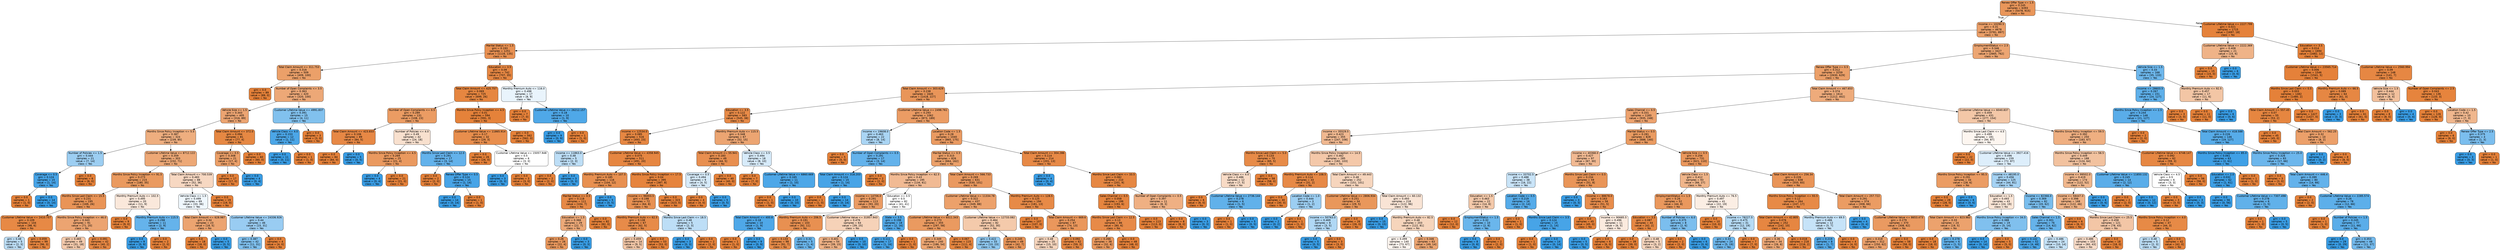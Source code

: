 digraph Tree {
node [shape=box, style="filled, rounded", color="black", fontname=helvetica] ;
edge [fontname=helvetica] ;
0 [label="Renew Offer Type <= 1.5\ngini = 0.245\nsamples = 6393\nvalue = [5478, 915]\nclass = No", fillcolor="#e9965a"] ;
1 [label="Income <= 10290.5\ngini = 0.31\nsamples = 4678\nvalue = [3781, 897]\nclass = No", fillcolor="#eb9f68"] ;
0 -> 1 [labeldistance=2.5, labelangle=45, headlabel="True"] ;
2 [label="Marital Status <= 1.5\ngini = 0.193\nsamples = 1251\nvalue = [1116, 135]\nclass = No", fillcolor="#e89051"] ;
1 -> 2 ;
3 [label="Total Claim Amount <= 311.753\ngini = 0.316\nsamples = 509\nvalue = [409, 100]\nclass = No", fillcolor="#eba069"] ;
2 -> 3 ;
4 [label="gini = 0.0\nsamples = 89\nvalue = [89, 0]\nclass = No", fillcolor="#e58139"] ;
3 -> 4 ;
5 [label="Number of Open Complaints <= 3.5\ngini = 0.363\nsamples = 420\nvalue = [320, 100]\nclass = No", fillcolor="#eda877"] ;
3 -> 5 ;
6 [label="Vehicle Size <= 1.5\ngini = 0.343\nsamples = 405\nvalue = [316, 89]\nclass = No", fillcolor="#eca471"] ;
5 -> 6 ;
7 [label="Months Since Policy Inception <= 5.5\ngini = 0.387\nsamples = 324\nvalue = [239, 85]\nclass = No", fillcolor="#eeae7f"] ;
6 -> 7 ;
8 [label="Number of Policies <= 1.5\ngini = 0.444\nsamples = 21\nvalue = [7, 14]\nclass = Yes", fillcolor="#9ccef2"] ;
7 -> 8 ;
9 [label="Coverage <= 0.5\ngini = 0.124\nsamples = 15\nvalue = [1, 14]\nclass = Yes", fillcolor="#47a4e7"] ;
8 -> 9 ;
10 [label="gini = 0.0\nsamples = 1\nvalue = [1, 0]\nclass = No", fillcolor="#e58139"] ;
9 -> 10 ;
11 [label="gini = 0.0\nsamples = 14\nvalue = [0, 14]\nclass = Yes", fillcolor="#399de5"] ;
9 -> 11 ;
12 [label="gini = 0.0\nsamples = 6\nvalue = [6, 0]\nclass = No", fillcolor="#e58139"] ;
8 -> 12 ;
13 [label="Customer Lifetime Value <= 8712.122\ngini = 0.359\nsamples = 303\nvalue = [232, 71]\nclass = No", fillcolor="#eda876"] ;
7 -> 13 ;
14 [label="Months Since Policy Inception <= 91.5\ngini = 0.273\nsamples = 215\nvalue = [180, 35]\nclass = No", fillcolor="#ea9a5f"] ;
13 -> 14 ;
15 [label="Months Since Last Claim <= 15.5\ngini = 0.231\nsamples = 195\nvalue = [169, 26]\nclass = No", fillcolor="#e99457"] ;
14 -> 15 ;
16 [label="Customer Lifetime Value <= 2410.757\ngini = 0.109\nsamples = 104\nvalue = [98, 6]\nclass = No", fillcolor="#e78945"] ;
15 -> 16 ;
17 [label="gini = 0.48\nsamples = 5\nvalue = [2, 3]\nclass = Yes", fillcolor="#bddef6"] ;
16 -> 17 ;
18 [label="gini = 0.059\nsamples = 99\nvalue = [96, 3]\nclass = No", fillcolor="#e6853f"] ;
16 -> 18 ;
19 [label="Months Since Policy Inception <= 46.0\ngini = 0.343\nsamples = 91\nvalue = [71, 20]\nclass = No", fillcolor="#eca471"] ;
15 -> 19 ;
20 [label="gini = 0.465\nsamples = 49\nvalue = [31, 18]\nclass = No", fillcolor="#f4caac"] ;
19 -> 20 ;
21 [label="gini = 0.091\nsamples = 42\nvalue = [40, 2]\nclass = No", fillcolor="#e68743"] ;
19 -> 21 ;
22 [label="Monthly Premium Auto <= 102.5\ngini = 0.495\nsamples = 20\nvalue = [11, 9]\nclass = No", fillcolor="#fae8db"] ;
14 -> 22 ;
23 [label="gini = 0.0\nsamples = 9\nvalue = [9, 0]\nclass = No", fillcolor="#e58139"] ;
22 -> 23 ;
24 [label="Monthly Premium Auto <= 115.5\ngini = 0.298\nsamples = 11\nvalue = [2, 9]\nclass = Yes", fillcolor="#65b3eb"] ;
22 -> 24 ;
25 [label="gini = 0.0\nsamples = 9\nvalue = [0, 9]\nclass = Yes", fillcolor="#399de5"] ;
24 -> 25 ;
26 [label="gini = 0.0\nsamples = 2\nvalue = [2, 0]\nclass = No", fillcolor="#e58139"] ;
24 -> 26 ;
27 [label="Total Claim Amount <= 700.539\ngini = 0.483\nsamples = 88\nvalue = [52, 36]\nclass = No", fillcolor="#f7d8c2"] ;
13 -> 27 ;
28 [label="Vehicle Class <= 1.5\ngini = 0.499\nsamples = 69\nvalue = [33, 36]\nclass = Yes", fillcolor="#eff7fd"] ;
27 -> 28 ;
29 [label="Total Claim Amount <= 628.987\ngini = 0.34\nsamples = 23\nvalue = [18, 5]\nclass = No", fillcolor="#eca470"] ;
28 -> 29 ;
30 [label="gini = 0.0\nsamples = 18\nvalue = [18, 0]\nclass = No", fillcolor="#e58139"] ;
29 -> 30 ;
31 [label="gini = 0.0\nsamples = 5\nvalue = [0, 5]\nclass = Yes", fillcolor="#399de5"] ;
29 -> 31 ;
32 [label="Customer Lifetime Value <= 24336.926\ngini = 0.44\nsamples = 46\nvalue = [15, 31]\nclass = Yes", fillcolor="#99ccf2"] ;
28 -> 32 ;
33 [label="gini = 0.387\nsamples = 42\nvalue = [11, 31]\nclass = Yes", fillcolor="#7fc0ee"] ;
32 -> 33 ;
34 [label="gini = 0.0\nsamples = 4\nvalue = [4, 0]\nclass = No", fillcolor="#e58139"] ;
32 -> 34 ;
35 [label="gini = 0.0\nsamples = 19\nvalue = [19, 0]\nclass = No", fillcolor="#e58139"] ;
27 -> 35 ;
36 [label="Total Claim Amount <= 372.0\ngini = 0.094\nsamples = 81\nvalue = [77, 4]\nclass = No", fillcolor="#e68843"] ;
6 -> 36 ;
37 [label="Coverage <= 0.5\ngini = 0.308\nsamples = 21\nvalue = [17, 4]\nclass = No", fillcolor="#eb9f68"] ;
36 -> 37 ;
38 [label="gini = 0.0\nsamples = 17\nvalue = [17, 0]\nclass = No", fillcolor="#e58139"] ;
37 -> 38 ;
39 [label="gini = 0.0\nsamples = 4\nvalue = [0, 4]\nclass = Yes", fillcolor="#399de5"] ;
37 -> 39 ;
40 [label="gini = 0.0\nsamples = 60\nvalue = [60, 0]\nclass = No", fillcolor="#e58139"] ;
36 -> 40 ;
41 [label="Customer Lifetime Value <= 4991.837\ngini = 0.391\nsamples = 15\nvalue = [4, 11]\nclass = Yes", fillcolor="#81c1ee"] ;
5 -> 41 ;
42 [label="Vehicle Class <= 4.0\ngini = 0.153\nsamples = 12\nvalue = [1, 11]\nclass = Yes", fillcolor="#4ba6e7"] ;
41 -> 42 ;
43 [label="gini = 0.0\nsamples = 11\nvalue = [0, 11]\nclass = Yes", fillcolor="#399de5"] ;
42 -> 43 ;
44 [label="gini = 0.0\nsamples = 1\nvalue = [1, 0]\nclass = No", fillcolor="#e58139"] ;
42 -> 44 ;
45 [label="gini = 0.0\nsamples = 3\nvalue = [3, 0]\nclass = No", fillcolor="#e58139"] ;
41 -> 45 ;
46 [label="Education <= 3.5\ngini = 0.09\nsamples = 742\nvalue = [707, 35]\nclass = No", fillcolor="#e68743"] ;
2 -> 46 ;
47 [label="Total Claim Amount <= 425.757\ngini = 0.069\nsamples = 725\nvalue = [699, 26]\nclass = No", fillcolor="#e68640"] ;
46 -> 47 ;
48 [label="Number of Open Complaints <= 0.5\ngini = 0.289\nsamples = 131\nvalue = [108, 23]\nclass = No", fillcolor="#eb9c63"] ;
47 -> 48 ;
49 [label="Total Claim Amount <= 423.833\ngini = 0.106\nsamples = 89\nvalue = [84, 5]\nclass = No", fillcolor="#e78845"] ;
48 -> 49 ;
50 [label="gini = 0.0\nsamples = 84\nvalue = [84, 0]\nclass = No", fillcolor="#e58139"] ;
49 -> 50 ;
51 [label="gini = 0.0\nsamples = 5\nvalue = [0, 5]\nclass = Yes", fillcolor="#399de5"] ;
49 -> 51 ;
52 [label="Number of Policies <= 4.0\ngini = 0.49\nsamples = 42\nvalue = [24, 18]\nclass = No", fillcolor="#f8e0ce"] ;
48 -> 52 ;
53 [label="Months Since Policy Inception <= 4.5\ngini = 0.269\nsamples = 25\nvalue = [21, 4]\nclass = No", fillcolor="#ea995f"] ;
52 -> 53 ;
54 [label="gini = 0.0\nsamples = 4\nvalue = [0, 4]\nclass = Yes", fillcolor="#399de5"] ;
53 -> 54 ;
55 [label="gini = 0.0\nsamples = 21\nvalue = [21, 0]\nclass = No", fillcolor="#e58139"] ;
53 -> 55 ;
56 [label="Months Since Last Claim <= 12.0\ngini = 0.291\nsamples = 17\nvalue = [3, 14]\nclass = Yes", fillcolor="#63b2eb"] ;
52 -> 56 ;
57 [label="gini = 0.0\nsamples = 2\nvalue = [2, 0]\nclass = No", fillcolor="#e58139"] ;
56 -> 57 ;
58 [label="Renew Offer Type <= 0.5\ngini = 0.124\nsamples = 15\nvalue = [1, 14]\nclass = Yes", fillcolor="#47a4e7"] ;
56 -> 58 ;
59 [label="gini = 0.0\nsamples = 14\nvalue = [0, 14]\nclass = Yes", fillcolor="#399de5"] ;
58 -> 59 ;
60 [label="gini = 0.0\nsamples = 1\nvalue = [1, 0]\nclass = No", fillcolor="#e58139"] ;
58 -> 60 ;
61 [label="Months Since Policy Inception <= 4.5\ngini = 0.01\nsamples = 594\nvalue = [591, 3]\nclass = No", fillcolor="#e5823a"] ;
47 -> 61 ;
62 [label="Customer Lifetime Value <= 11865.914\ngini = 0.17\nsamples = 32\nvalue = [29, 3]\nclass = No", fillcolor="#e88e4d"] ;
61 -> 62 ;
63 [label="gini = 0.0\nsamples = 26\nvalue = [26, 0]\nclass = No", fillcolor="#e58139"] ;
62 -> 63 ;
64 [label="Customer Lifetime Value <= 15057.948\ngini = 0.5\nsamples = 6\nvalue = [3, 3]\nclass = No", fillcolor="#ffffff"] ;
62 -> 64 ;
65 [label="gini = 0.0\nsamples = 3\nvalue = [0, 3]\nclass = Yes", fillcolor="#399de5"] ;
64 -> 65 ;
66 [label="gini = 0.0\nsamples = 3\nvalue = [3, 0]\nclass = No", fillcolor="#e58139"] ;
64 -> 66 ;
67 [label="gini = 0.0\nsamples = 562\nvalue = [562, 0]\nclass = No", fillcolor="#e58139"] ;
61 -> 67 ;
68 [label="Monthly Premium Auto <= 116.0\ngini = 0.498\nsamples = 17\nvalue = [8, 9]\nclass = Yes", fillcolor="#e9f4fc"] ;
46 -> 68 ;
69 [label="gini = 0.0\nsamples = 7\nvalue = [7, 0]\nclass = No", fillcolor="#e58139"] ;
68 -> 69 ;
70 [label="Customer Lifetime Value <= 26212.157\ngini = 0.18\nsamples = 10\nvalue = [1, 9]\nclass = Yes", fillcolor="#4fa8e8"] ;
68 -> 70 ;
71 [label="gini = 0.0\nsamples = 9\nvalue = [0, 9]\nclass = Yes", fillcolor="#399de5"] ;
70 -> 71 ;
72 [label="gini = 0.0\nsamples = 1\nvalue = [1, 0]\nclass = No", fillcolor="#e58139"] ;
70 -> 72 ;
73 [label="EmploymentStatus <= 2.5\ngini = 0.346\nsamples = 3427\nvalue = [2665, 762]\nclass = No", fillcolor="#eca572"] ;
1 -> 73 ;
74 [label="Renew Offer Type <= 0.5\ngini = 0.312\nsamples = 3259\nvalue = [2630, 629]\nclass = No", fillcolor="#eb9f68"] ;
73 -> 74 ;
75 [label="Total Claim Amount <= 303.629\ngini = 0.238\nsamples = 1645\nvalue = [1418, 227]\nclass = No", fillcolor="#e99559"] ;
74 -> 75 ;
76 [label="Education <= 3.5\ngini = 0.122\nsamples = 583\nvalue = [545, 38]\nclass = No", fillcolor="#e78a47"] ;
75 -> 76 ;
77 [label="Income <= 12534.0\ngini = 0.085\nsamples = 516\nvalue = [493, 23]\nclass = No", fillcolor="#e68742"] ;
76 -> 77 ;
78 [label="Income <= 11863.0\ngini = 0.48\nsamples = 5\nvalue = [2, 3]\nclass = Yes", fillcolor="#bddef6"] ;
77 -> 78 ;
79 [label="gini = 0.0\nsamples = 2\nvalue = [2, 0]\nclass = No", fillcolor="#e58139"] ;
78 -> 79 ;
80 [label="gini = 0.0\nsamples = 3\nvalue = [0, 3]\nclass = Yes", fillcolor="#399de5"] ;
78 -> 80 ;
81 [label="Customer Lifetime Value <= 4358.945\ngini = 0.075\nsamples = 511\nvalue = [491, 20]\nclass = No", fillcolor="#e68641"] ;
77 -> 81 ;
82 [label="Monthly Premium Auto <= 107.5\ngini = 0.185\nsamples = 116\nvalue = [104, 12]\nclass = No", fillcolor="#e89050"] ;
81 -> 82 ;
83 [label="Marital Status <= 0.5\ngini = 0.118\nsamples = 111\nvalue = [104, 7]\nclass = No", fillcolor="#e78946"] ;
82 -> 83 ;
84 [label="Education <= 1.5\ngini = 0.366\nsamples = 29\nvalue = [22, 7]\nclass = No", fillcolor="#eda978"] ;
83 -> 84 ;
85 [label="gini = 0.26\nsamples = 26\nvalue = [22, 4]\nclass = No", fillcolor="#ea985d"] ;
84 -> 85 ;
86 [label="gini = 0.0\nsamples = 3\nvalue = [0, 3]\nclass = Yes", fillcolor="#399de5"] ;
84 -> 86 ;
87 [label="gini = 0.0\nsamples = 82\nvalue = [82, 0]\nclass = No", fillcolor="#e58139"] ;
83 -> 87 ;
88 [label="gini = 0.0\nsamples = 5\nvalue = [0, 5]\nclass = Yes", fillcolor="#399de5"] ;
82 -> 88 ;
89 [label="Months Since Policy Inception <= 17.5\ngini = 0.04\nsamples = 395\nvalue = [387, 8]\nclass = No", fillcolor="#e6843d"] ;
81 -> 89 ;
90 [label="Income <= 96003.5\ngini = 0.198\nsamples = 72\nvalue = [64, 8]\nclass = No", fillcolor="#e89152"] ;
89 -> 90 ;
91 [label="Monthly Premium Auto <= 62.5\ngini = 0.138\nsamples = 67\nvalue = [62, 5]\nclass = No", fillcolor="#e78b49"] ;
90 -> 91 ;
92 [label="gini = 0.459\nsamples = 14\nvalue = [9, 5]\nclass = No", fillcolor="#f3c7a7"] ;
91 -> 92 ;
93 [label="gini = 0.0\nsamples = 53\nvalue = [53, 0]\nclass = No", fillcolor="#e58139"] ;
91 -> 93 ;
94 [label="Months Since Last Claim <= 18.5\ngini = 0.48\nsamples = 5\nvalue = [2, 3]\nclass = Yes", fillcolor="#bddef6"] ;
90 -> 94 ;
95 [label="gini = 0.0\nsamples = 3\nvalue = [0, 3]\nclass = Yes", fillcolor="#399de5"] ;
94 -> 95 ;
96 [label="gini = 0.0\nsamples = 2\nvalue = [2, 0]\nclass = No", fillcolor="#e58139"] ;
94 -> 96 ;
97 [label="gini = 0.0\nsamples = 323\nvalue = [323, 0]\nclass = No", fillcolor="#e58139"] ;
89 -> 97 ;
98 [label="Monthly Premium Auto <= 115.5\ngini = 0.348\nsamples = 67\nvalue = [52, 15]\nclass = No", fillcolor="#eca572"] ;
76 -> 98 ;
99 [label="Total Claim Amount <= 55.941\ngini = 0.183\nsamples = 49\nvalue = [44, 5]\nclass = No", fillcolor="#e88f50"] ;
98 -> 99 ;
100 [label="Coverage <= 0.5\ngini = 0.494\nsamples = 9\nvalue = [4, 5]\nclass = Yes", fillcolor="#d7ebfa"] ;
99 -> 100 ;
101 [label="gini = 0.0\nsamples = 4\nvalue = [4, 0]\nclass = No", fillcolor="#e58139"] ;
100 -> 101 ;
102 [label="gini = 0.0\nsamples = 5\nvalue = [0, 5]\nclass = Yes", fillcolor="#399de5"] ;
100 -> 102 ;
103 [label="gini = 0.0\nsamples = 40\nvalue = [40, 0]\nclass = No", fillcolor="#e58139"] ;
99 -> 103 ;
104 [label="Vehicle Class <= 3.5\ngini = 0.494\nsamples = 18\nvalue = [8, 10]\nclass = Yes", fillcolor="#d7ebfa"] ;
98 -> 104 ;
105 [label="gini = 0.0\nsamples = 7\nvalue = [7, 0]\nclass = No", fillcolor="#e58139"] ;
104 -> 105 ;
106 [label="Customer Lifetime Value <= 6860.669\ngini = 0.165\nsamples = 11\nvalue = [1, 10]\nclass = Yes", fillcolor="#4da7e8"] ;
104 -> 106 ;
107 [label="gini = 0.0\nsamples = 1\nvalue = [1, 0]\nclass = No", fillcolor="#e58139"] ;
106 -> 107 ;
108 [label="gini = 0.0\nsamples = 10\nvalue = [0, 10]\nclass = Yes", fillcolor="#399de5"] ;
106 -> 108 ;
109 [label="Customer Lifetime Value <= 2498.761\ngini = 0.293\nsamples = 1062\nvalue = [873, 189]\nclass = No", fillcolor="#eb9c64"] ;
75 -> 109 ;
110 [label="Income <= 19608.0\ngini = 0.463\nsamples = 22\nvalue = [8, 14]\nclass = Yes", fillcolor="#aad5f4"] ;
109 -> 110 ;
111 [label="gini = 0.0\nsamples = 5\nvalue = [5, 0]\nclass = No", fillcolor="#e58139"] ;
110 -> 111 ;
112 [label="Number of Open Complaints <= 0.5\ngini = 0.291\nsamples = 17\nvalue = [3, 14]\nclass = Yes", fillcolor="#63b2eb"] ;
110 -> 112 ;
113 [label="Total Claim Amount <= 318.203\ngini = 0.124\nsamples = 15\nvalue = [1, 14]\nclass = Yes", fillcolor="#47a4e7"] ;
112 -> 113 ;
114 [label="gini = 0.0\nsamples = 1\nvalue = [1, 0]\nclass = No", fillcolor="#e58139"] ;
113 -> 114 ;
115 [label="gini = 0.0\nsamples = 14\nvalue = [0, 14]\nclass = Yes", fillcolor="#399de5"] ;
113 -> 115 ;
116 [label="gini = 0.0\nsamples = 2\nvalue = [2, 0]\nclass = No", fillcolor="#e58139"] ;
112 -> 116 ;
117 [label="Location Code <= 1.5\ngini = 0.28\nsamples = 1040\nvalue = [865, 175]\nclass = No", fillcolor="#ea9a61"] ;
109 -> 117 ;
118 [label="Marital Status <= 0.5\ngini = 0.315\nsamples = 826\nvalue = [664, 162]\nclass = No", fillcolor="#eba069"] ;
117 -> 118 ;
119 [label="Months Since Policy Inception <= 62.5\ngini = 0.43\nsamples = 195\nvalue = [134, 61]\nclass = No", fillcolor="#f1ba93"] ;
118 -> 119 ;
120 [label="Income <= 14706.0\ngini = 0.291\nsamples = 113\nvalue = [93, 20]\nclass = No", fillcolor="#eb9c64"] ;
119 -> 120 ;
121 [label="Total Claim Amount <= 400.8\ngini = 0.18\nsamples = 10\nvalue = [1, 9]\nclass = Yes", fillcolor="#4fa8e8"] ;
120 -> 121 ;
122 [label="gini = 0.0\nsamples = 1\nvalue = [1, 0]\nclass = No", fillcolor="#e58139"] ;
121 -> 122 ;
123 [label="gini = 0.0\nsamples = 9\nvalue = [0, 9]\nclass = Yes", fillcolor="#399de5"] ;
121 -> 123 ;
124 [label="Monthly Premium Auto <= 206.5\ngini = 0.191\nsamples = 103\nvalue = [92, 11]\nclass = No", fillcolor="#e89051"] ;
120 -> 124 ;
125 [label="gini = 0.133\nsamples = 98\nvalue = [91, 7]\nclass = No", fillcolor="#e78b48"] ;
124 -> 125 ;
126 [label="gini = 0.32\nsamples = 5\nvalue = [1, 4]\nclass = Yes", fillcolor="#6ab6ec"] ;
124 -> 126 ;
127 [label="Education <= 3.5\ngini = 0.5\nsamples = 82\nvalue = [41, 41]\nclass = No", fillcolor="#ffffff"] ;
119 -> 127 ;
128 [label="Customer Lifetime Value <= 31957.943\ngini = 0.476\nsamples = 64\nvalue = [39, 25]\nclass = No", fillcolor="#f6d2b8"] ;
127 -> 128 ;
129 [label="gini = 0.401\nsamples = 54\nvalue = [39, 15]\nclass = No", fillcolor="#efb185"] ;
128 -> 129 ;
130 [label="gini = 0.0\nsamples = 10\nvalue = [0, 10]\nclass = Yes", fillcolor="#399de5"] ;
128 -> 130 ;
131 [label="State <= 3.5\ngini = 0.198\nsamples = 18\nvalue = [2, 16]\nclass = Yes", fillcolor="#52a9e8"] ;
127 -> 131 ;
132 [label="gini = 0.111\nsamples = 17\nvalue = [1, 16]\nclass = Yes", fillcolor="#45a3e7"] ;
131 -> 132 ;
133 [label="gini = 0.0\nsamples = 1\nvalue = [1, 0]\nclass = No", fillcolor="#e58139"] ;
131 -> 133 ;
134 [label="Total Claim Amount <= 566.733\ngini = 0.269\nsamples = 631\nvalue = [530, 101]\nclass = No", fillcolor="#ea995f"] ;
118 -> 134 ;
135 [label="Customer Lifetime Value <= 11334.78\ngini = 0.322\nsamples = 437\nvalue = [349, 88]\nclass = No", fillcolor="#eca16b"] ;
134 -> 135 ;
136 [label="Customer Lifetime Value <= 6511.343\ngini = 0.273\nsamples = 355\nvalue = [297, 58]\nclass = No", fillcolor="#ea9a60"] ;
135 -> 136 ;
137 [label="gini = 0.349\nsamples = 240\nvalue = [186, 54]\nclass = No", fillcolor="#eda672"] ;
136 -> 137 ;
138 [label="gini = 0.067\nsamples = 115\nvalue = [111, 4]\nclass = No", fillcolor="#e68640"] ;
136 -> 138 ;
139 [label="Customer Lifetime Value <= 12733.082\ngini = 0.464\nsamples = 82\nvalue = [52, 30]\nclass = No", fillcolor="#f4caab"] ;
135 -> 139 ;
140 [label="gini = 0.422\nsamples = 33\nvalue = [10, 23]\nclass = Yes", fillcolor="#8fc8f0"] ;
139 -> 140 ;
141 [label="gini = 0.245\nsamples = 49\nvalue = [42, 7]\nclass = No", fillcolor="#e9965a"] ;
139 -> 141 ;
142 [label="Monthly Premium Auto <= 128.5\ngini = 0.125\nsamples = 194\nvalue = [181, 13]\nclass = No", fillcolor="#e78a47"] ;
134 -> 142 ;
143 [label="gini = 0.0\nsamples = 107\nvalue = [107, 0]\nclass = No", fillcolor="#e58139"] ;
142 -> 143 ;
144 [label="Total Claim Amount <= 669.6\ngini = 0.254\nsamples = 87\nvalue = [74, 13]\nclass = No", fillcolor="#ea975c"] ;
142 -> 144 ;
145 [label="gini = 0.48\nsamples = 25\nvalue = [15, 10]\nclass = No", fillcolor="#f6d5bd"] ;
144 -> 145 ;
146 [label="gini = 0.092\nsamples = 62\nvalue = [59, 3]\nclass = No", fillcolor="#e68743"] ;
144 -> 146 ;
147 [label="Total Claim Amount <= 304.286\ngini = 0.114\nsamples = 214\nvalue = [201, 13]\nclass = No", fillcolor="#e78946"] ;
117 -> 147 ;
148 [label="gini = 0.0\nsamples = 4\nvalue = [0, 4]\nclass = Yes", fillcolor="#399de5"] ;
147 -> 148 ;
149 [label="Months Since Last Claim <= 33.5\ngini = 0.082\nsamples = 210\nvalue = [201, 9]\nclass = No", fillcolor="#e68742"] ;
147 -> 149 ;
150 [label="Sales Channel <= 0.5\ngini = 0.058\nsamples = 199\nvalue = [193, 6]\nclass = No", fillcolor="#e6853f"] ;
149 -> 150 ;
151 [label="Months Since Last Claim <= 12.5\ngini = 0.13\nsamples = 86\nvalue = [80, 6]\nclass = No", fillcolor="#e78a48"] ;
150 -> 151 ;
152 [label="gini = 0.266\nsamples = 38\nvalue = [32, 6]\nclass = No", fillcolor="#ea995e"] ;
151 -> 152 ;
153 [label="gini = 0.0\nsamples = 48\nvalue = [48, 0]\nclass = No", fillcolor="#e58139"] ;
151 -> 153 ;
154 [label="gini = 0.0\nsamples = 113\nvalue = [113, 0]\nclass = No", fillcolor="#e58139"] ;
150 -> 154 ;
155 [label="Number of Open Complaints <= 0.5\ngini = 0.397\nsamples = 11\nvalue = [8, 3]\nclass = No", fillcolor="#efb083"] ;
149 -> 155 ;
156 [label="gini = 0.0\nsamples = 8\nvalue = [8, 0]\nclass = No", fillcolor="#e58139"] ;
155 -> 156 ;
157 [label="gini = 0.0\nsamples = 3\nvalue = [0, 3]\nclass = Yes", fillcolor="#399de5"] ;
155 -> 157 ;
158 [label="Total Claim Amount <= 467.653\ngini = 0.374\nsamples = 1614\nvalue = [1212, 402]\nclass = No", fillcolor="#eeab7b"] ;
74 -> 158 ;
159 [label="Sales Channel <= 0.5\ngini = 0.331\nsamples = 1183\nvalue = [935, 248]\nclass = No", fillcolor="#eca26e"] ;
158 -> 159 ;
160 [label="Income <= 35529.5\ngini = 0.423\nsamples = 355\nvalue = [247, 108]\nclass = No", fillcolor="#f0b890"] ;
159 -> 160 ;
161 [label="Months Since Last Claim <= 5.0\ngini = 0.133\nsamples = 70\nvalue = [65, 5]\nclass = No", fillcolor="#e78b48"] ;
160 -> 161 ;
162 [label="Vehicle Class <= 4.0\ngini = 0.486\nsamples = 12\nvalue = [7, 5]\nclass = No", fillcolor="#f8dbc6"] ;
161 -> 162 ;
163 [label="gini = 0.0\nsamples = 6\nvalue = [6, 0]\nclass = No", fillcolor="#e58139"] ;
162 -> 163 ;
164 [label="Customer Lifetime Value <= 2736.144\ngini = 0.278\nsamples = 6\nvalue = [1, 5]\nclass = Yes", fillcolor="#61b1ea"] ;
162 -> 164 ;
165 [label="gini = 0.0\nsamples = 1\nvalue = [1, 0]\nclass = No", fillcolor="#e58139"] ;
164 -> 165 ;
166 [label="gini = 0.0\nsamples = 5\nvalue = [0, 5]\nclass = Yes", fillcolor="#399de5"] ;
164 -> 166 ;
167 [label="gini = 0.0\nsamples = 58\nvalue = [58, 0]\nclass = No", fillcolor="#e58139"] ;
161 -> 167 ;
168 [label="Months Since Policy Inception <= 14.5\ngini = 0.462\nsamples = 285\nvalue = [182, 103]\nclass = No", fillcolor="#f4c8a9"] ;
160 -> 168 ;
169 [label="Monthly Premium Auto <= 108.5\ngini = 0.114\nsamples = 33\nvalue = [31, 2]\nclass = No", fillcolor="#e78946"] ;
168 -> 169 ;
170 [label="gini = 0.0\nsamples = 30\nvalue = [30, 0]\nclass = No", fillcolor="#e58139"] ;
169 -> 170 ;
171 [label="Location Code <= 1.0\ngini = 0.444\nsamples = 3\nvalue = [1, 2]\nclass = Yes", fillcolor="#9ccef2"] ;
169 -> 171 ;
172 [label="gini = 0.0\nsamples = 2\nvalue = [0, 2]\nclass = Yes", fillcolor="#399de5"] ;
171 -> 172 ;
173 [label="gini = 0.0\nsamples = 1\nvalue = [1, 0]\nclass = No", fillcolor="#e58139"] ;
171 -> 173 ;
174 [label="Total Claim Amount <= 49.443\ngini = 0.48\nsamples = 252\nvalue = [151, 101]\nclass = No", fillcolor="#f6d5bd"] ;
168 -> 174 ;
175 [label="Customer Lifetime Value <= 2806.934\ngini = 0.251\nsamples = 34\nvalue = [29, 5]\nclass = No", fillcolor="#e9975b"] ;
174 -> 175 ;
176 [label="Income <= 50763.0\ngini = 0.469\nsamples = 8\nvalue = [3, 5]\nclass = Yes", fillcolor="#b0d8f5"] ;
175 -> 176 ;
177 [label="gini = 0.0\nsamples = 5\nvalue = [0, 5]\nclass = Yes", fillcolor="#399de5"] ;
176 -> 177 ;
178 [label="gini = 0.0\nsamples = 3\nvalue = [3, 0]\nclass = No", fillcolor="#e58139"] ;
176 -> 178 ;
179 [label="gini = 0.0\nsamples = 26\nvalue = [26, 0]\nclass = No", fillcolor="#e58139"] ;
175 -> 179 ;
180 [label="Total Claim Amount <= 60.132\ngini = 0.493\nsamples = 218\nvalue = [122, 96]\nclass = No", fillcolor="#f9e4d5"] ;
174 -> 180 ;
181 [label="gini = 0.0\nsamples = 15\nvalue = [0, 15]\nclass = Yes", fillcolor="#399de5"] ;
180 -> 181 ;
182 [label="Monthly Premium Auto <= 82.5\ngini = 0.48\nsamples = 203\nvalue = [122, 81]\nclass = No", fillcolor="#f6d5bc"] ;
180 -> 182 ;
183 [label="gini = 0.499\nsamples = 140\nvalue = [73, 67]\nclass = No", fillcolor="#fdf5ef"] ;
182 -> 183 ;
184 [label="gini = 0.346\nsamples = 63\nvalue = [49, 14]\nclass = No", fillcolor="#eca572"] ;
182 -> 184 ;
185 [label="Marital Status <= 0.5\ngini = 0.281\nsamples = 828\nvalue = [688, 140]\nclass = No", fillcolor="#ea9b61"] ;
159 -> 185 ;
186 [label="Income <= 40368.0\ngini = 0.427\nsamples = 97\nvalue = [67, 30]\nclass = No", fillcolor="#f1b992"] ;
185 -> 186 ;
187 [label="Income <= 33702.5\ngini = 0.488\nsamples = 38\nvalue = [16, 22]\nclass = Yes", fillcolor="#c9e4f8"] ;
186 -> 187 ;
188 [label="Education <= 1.5\ngini = 0.463\nsamples = 22\nvalue = [14, 8]\nclass = No", fillcolor="#f4c9aa"] ;
187 -> 188 ;
189 [label="gini = 0.0\nsamples = 12\nvalue = [12, 0]\nclass = No", fillcolor="#e58139"] ;
188 -> 189 ;
190 [label="EmploymentStatus <= 1.5\ngini = 0.32\nsamples = 10\nvalue = [2, 8]\nclass = Yes", fillcolor="#6ab6ec"] ;
188 -> 190 ;
191 [label="gini = 0.0\nsamples = 8\nvalue = [0, 8]\nclass = Yes", fillcolor="#399de5"] ;
190 -> 191 ;
192 [label="gini = 0.0\nsamples = 2\nvalue = [2, 0]\nclass = No", fillcolor="#e58139"] ;
190 -> 192 ;
193 [label="Location Code <= 0.5\ngini = 0.219\nsamples = 16\nvalue = [2, 14]\nclass = Yes", fillcolor="#55abe9"] ;
187 -> 193 ;
194 [label="gini = 0.0\nsamples = 1\nvalue = [1, 0]\nclass = No", fillcolor="#e58139"] ;
193 -> 194 ;
195 [label="Months Since Last Claim <= 3.5\ngini = 0.124\nsamples = 15\nvalue = [1, 14]\nclass = Yes", fillcolor="#47a4e7"] ;
193 -> 195 ;
196 [label="gini = 0.0\nsamples = 1\nvalue = [1, 0]\nclass = No", fillcolor="#e58139"] ;
195 -> 196 ;
197 [label="gini = 0.0\nsamples = 14\nvalue = [0, 14]\nclass = Yes", fillcolor="#399de5"] ;
195 -> 197 ;
198 [label="Months Since Last Claim <= 0.5\ngini = 0.234\nsamples = 59\nvalue = [51, 8]\nclass = No", fillcolor="#e99558"] ;
186 -> 198 ;
199 [label="gini = 0.0\nsamples = 3\nvalue = [0, 3]\nclass = Yes", fillcolor="#399de5"] ;
198 -> 199 ;
200 [label="Income <= 88678.0\ngini = 0.163\nsamples = 56\nvalue = [51, 5]\nclass = No", fillcolor="#e88d4c"] ;
198 -> 200 ;
201 [label="gini = 0.0\nsamples = 45\nvalue = [45, 0]\nclass = No", fillcolor="#e58139"] ;
200 -> 201 ;
202 [label="Income <= 90685.5\ngini = 0.496\nsamples = 11\nvalue = [6, 5]\nclass = No", fillcolor="#fbeade"] ;
200 -> 202 ;
203 [label="gini = 0.0\nsamples = 5\nvalue = [0, 5]\nclass = Yes", fillcolor="#399de5"] ;
202 -> 203 ;
204 [label="gini = 0.0\nsamples = 6\nvalue = [6, 0]\nclass = No", fillcolor="#e58139"] ;
202 -> 204 ;
205 [label="Vehicle Size <= 0.5\ngini = 0.256\nsamples = 731\nvalue = [621, 110]\nclass = No", fillcolor="#ea975c"] ;
185 -> 205 ;
206 [label="Vehicle Class <= 1.5\ngini = 0.412\nsamples = 93\nvalue = [66, 27]\nclass = No", fillcolor="#f0b58a"] ;
205 -> 206 ;
207 [label="EmploymentStatus <= 1.5\ngini = 0.26\nsamples = 52\nvalue = [44, 8]\nclass = No", fillcolor="#ea985d"] ;
206 -> 207 ;
208 [label="Education <= 3.5\ngini = 0.087\nsamples = 44\nvalue = [42, 2]\nclass = No", fillcolor="#e68742"] ;
207 -> 208 ;
209 [label="gini = 0.0\nsamples = 39\nvalue = [39, 0]\nclass = No", fillcolor="#e58139"] ;
208 -> 209 ;
210 [label="gini = 0.48\nsamples = 5\nvalue = [3, 2]\nclass = No", fillcolor="#f6d5bd"] ;
208 -> 210 ;
211 [label="Number of Policies <= 6.0\ngini = 0.375\nsamples = 8\nvalue = [2, 6]\nclass = Yes", fillcolor="#7bbeee"] ;
207 -> 211 ;
212 [label="gini = 0.0\nsamples = 2\nvalue = [2, 0]\nclass = No", fillcolor="#e58139"] ;
211 -> 212 ;
213 [label="gini = 0.0\nsamples = 6\nvalue = [0, 6]\nclass = Yes", fillcolor="#399de5"] ;
211 -> 213 ;
214 [label="Monthly Premium Auto <= 76.5\ngini = 0.497\nsamples = 41\nvalue = [22, 19]\nclass = No", fillcolor="#fbeee4"] ;
206 -> 214 ;
215 [label="gini = 0.0\nsamples = 10\nvalue = [10, 0]\nclass = No", fillcolor="#e58139"] ;
214 -> 215 ;
216 [label="Income <= 78227.5\ngini = 0.475\nsamples = 31\nvalue = [12, 19]\nclass = Yes", fillcolor="#b6dbf5"] ;
214 -> 216 ;
217 [label="gini = 0.33\nsamples = 24\nvalue = [5, 19]\nclass = Yes", fillcolor="#6db7ec"] ;
216 -> 217 ;
218 [label="gini = 0.0\nsamples = 7\nvalue = [7, 0]\nclass = No", fillcolor="#e58139"] ;
216 -> 218 ;
219 [label="Total Claim Amount <= 256.34\ngini = 0.226\nsamples = 638\nvalue = [555, 83]\nclass = No", fillcolor="#e99457"] ;
205 -> 219 ;
220 [label="Months Since Policy Inception <= 93.5\ngini = 0.12\nsamples = 264\nvalue = [247, 17]\nclass = No", fillcolor="#e78a47"] ;
219 -> 220 ;
221 [label="Total Claim Amount <= 42.805\ngini = 0.076\nsamples = 252\nvalue = [242, 10]\nclass = No", fillcolor="#e68641"] ;
220 -> 221 ;
222 [label="gini = 0.36\nsamples = 34\nvalue = [26, 8]\nclass = No", fillcolor="#eda876"] ;
221 -> 222 ;
223 [label="gini = 0.018\nsamples = 218\nvalue = [216, 2]\nclass = No", fillcolor="#e5823b"] ;
221 -> 223 ;
224 [label="Monthly Premium Auto <= 69.5\ngini = 0.486\nsamples = 12\nvalue = [5, 7]\nclass = Yes", fillcolor="#c6e3f8"] ;
220 -> 224 ;
225 [label="gini = 0.219\nsamples = 8\nvalue = [1, 7]\nclass = Yes", fillcolor="#55abe9"] ;
224 -> 225 ;
226 [label="gini = 0.0\nsamples = 4\nvalue = [4, 0]\nclass = No", fillcolor="#e58139"] ;
224 -> 226 ;
227 [label="Total Claim Amount <= 257.722\ngini = 0.291\nsamples = 374\nvalue = [308, 66]\nclass = No", fillcolor="#eb9c63"] ;
219 -> 227 ;
228 [label="gini = 0.0\nsamples = 4\nvalue = [0, 4]\nclass = Yes", fillcolor="#399de5"] ;
227 -> 228 ;
229 [label="Customer Lifetime Value <= 8653.473\ngini = 0.279\nsamples = 370\nvalue = [308, 62]\nclass = No", fillcolor="#ea9a61"] ;
227 -> 229 ;
230 [label="gini = 0.318\nsamples = 312\nvalue = [250, 62]\nclass = No", fillcolor="#eba06a"] ;
229 -> 230 ;
231 [label="gini = 0.0\nsamples = 58\nvalue = [58, 0]\nclass = No", fillcolor="#e58139"] ;
229 -> 231 ;
232 [label="Customer Lifetime Value <= 6040.837\ngini = 0.459\nsamples = 431\nvalue = [277, 154]\nclass = No", fillcolor="#f3c7a7"] ;
158 -> 232 ;
233 [label="Months Since Last Claim <= 4.5\ngini = 0.499\nsamples = 181\nvalue = [94, 87]\nclass = No", fillcolor="#fdf6f0"] ;
232 -> 233 ;
234 [label="gini = 0.0\nsamples = 22\nvalue = [22, 0]\nclass = No", fillcolor="#e58139"] ;
233 -> 234 ;
235 [label="Customer Lifetime Value <= 3927.416\ngini = 0.496\nsamples = 159\nvalue = [72, 87]\nclass = Yes", fillcolor="#ddeefb"] ;
233 -> 235 ;
236 [label="Months Since Policy Inception <= 95.5\ngini = 0.291\nsamples = 34\nvalue = [28, 6]\nclass = No", fillcolor="#eb9c63"] ;
235 -> 236 ;
237 [label="gini = 0.0\nsamples = 28\nvalue = [28, 0]\nclass = No", fillcolor="#e58139"] ;
236 -> 237 ;
238 [label="gini = 0.0\nsamples = 6\nvalue = [0, 6]\nclass = Yes", fillcolor="#399de5"] ;
236 -> 238 ;
239 [label="Income <= 48195.0\ngini = 0.456\nsamples = 125\nvalue = [44, 81]\nclass = Yes", fillcolor="#a5d2f3"] ;
235 -> 239 ;
240 [label="Education <= 1.5\ngini = 0.493\nsamples = 43\nvalue = [24, 19]\nclass = No", fillcolor="#fae5d6"] ;
239 -> 240 ;
241 [label="Total Claim Amount <= 823.983\ngini = 0.33\nsamples = 24\nvalue = [19, 5]\nclass = No", fillcolor="#eca26d"] ;
240 -> 241 ;
242 [label="gini = 0.0\nsamples = 18\nvalue = [18, 0]\nclass = No", fillcolor="#e58139"] ;
241 -> 242 ;
243 [label="gini = 0.278\nsamples = 6\nvalue = [1, 5]\nclass = Yes", fillcolor="#61b1ea"] ;
241 -> 243 ;
244 [label="Months Since Policy Inception <= 34.5\ngini = 0.388\nsamples = 19\nvalue = [5, 14]\nclass = Yes", fillcolor="#80c0ee"] ;
240 -> 244 ;
245 [label="gini = 0.0\nsamples = 14\nvalue = [0, 14]\nclass = Yes", fillcolor="#399de5"] ;
244 -> 245 ;
246 [label="gini = 0.0\nsamples = 5\nvalue = [5, 0]\nclass = No", fillcolor="#e58139"] ;
244 -> 246 ;
247 [label="Income <= 82366.0\ngini = 0.369\nsamples = 82\nvalue = [20, 62]\nclass = Yes", fillcolor="#79bded"] ;
239 -> 247 ;
248 [label="Sales Channel <= 1.5\ngini = 0.301\nsamples = 76\nvalue = [14, 62]\nclass = Yes", fillcolor="#66b3eb"] ;
247 -> 248 ;
249 [label="gini = 0.142\nsamples = 52\nvalue = [4, 48]\nclass = Yes", fillcolor="#49a5e7"] ;
248 -> 249 ;
250 [label="gini = 0.486\nsamples = 24\nvalue = [10, 14]\nclass = Yes", fillcolor="#c6e3f8"] ;
248 -> 250 ;
251 [label="gini = 0.0\nsamples = 6\nvalue = [6, 0]\nclass = No", fillcolor="#e58139"] ;
247 -> 251 ;
252 [label="Months Since Policy Inception <= 59.5\ngini = 0.392\nsamples = 250\nvalue = [183, 67]\nclass = No", fillcolor="#efaf81"] ;
232 -> 252 ;
253 [label="Months Since Policy Inception <= 58.5\ngini = 0.449\nsamples = 188\nvalue = [124, 64]\nclass = No", fillcolor="#f2c29f"] ;
252 -> 253 ;
254 [label="Income <= 99502.0\ngini = 0.419\nsamples = 174\nvalue = [122, 52]\nclass = No", fillcolor="#f0b78d"] ;
253 -> 254 ;
255 [label="Income <= 58447.0\ngini = 0.398\nsamples = 168\nvalue = [122, 46]\nclass = No", fillcolor="#efb184"] ;
254 -> 255 ;
256 [label="Months Since Last Claim <= 25.5\ngini = 0.458\nsamples = 121\nvalue = [78, 43]\nclass = No", fillcolor="#f3c6a6"] ;
255 -> 256 ;
257 [label="gini = 0.486\nsamples = 103\nvalue = [60, 43]\nclass = No", fillcolor="#f8dbc7"] ;
256 -> 257 ;
258 [label="gini = 0.0\nsamples = 18\nvalue = [18, 0]\nclass = No", fillcolor="#e58139"] ;
256 -> 258 ;
259 [label="Months Since Policy Inception <= 4.0\ngini = 0.12\nsamples = 47\nvalue = [44, 3]\nclass = No", fillcolor="#e78a46"] ;
255 -> 259 ;
260 [label="gini = 0.48\nsamples = 5\nvalue = [2, 3]\nclass = Yes", fillcolor="#bddef6"] ;
259 -> 260 ;
261 [label="gini = 0.0\nsamples = 42\nvalue = [42, 0]\nclass = No", fillcolor="#e58139"] ;
259 -> 261 ;
262 [label="gini = 0.0\nsamples = 6\nvalue = [0, 6]\nclass = Yes", fillcolor="#399de5"] ;
254 -> 262 ;
263 [label="Customer Lifetime Value <= 11850.132\ngini = 0.245\nsamples = 14\nvalue = [2, 12]\nclass = Yes", fillcolor="#5aade9"] ;
253 -> 263 ;
264 [label="gini = 0.0\nsamples = 2\nvalue = [2, 0]\nclass = No", fillcolor="#e58139"] ;
263 -> 264 ;
265 [label="gini = 0.0\nsamples = 12\nvalue = [0, 12]\nclass = Yes", fillcolor="#399de5"] ;
263 -> 265 ;
266 [label="Customer Lifetime Value <= 6748.147\ngini = 0.092\nsamples = 62\nvalue = [59, 3]\nclass = No", fillcolor="#e68743"] ;
252 -> 266 ;
267 [label="Vehicle Class <= 4.5\ngini = 0.5\nsamples = 6\nvalue = [3, 3]\nclass = No", fillcolor="#ffffff"] ;
266 -> 267 ;
268 [label="gini = 0.0\nsamples = 3\nvalue = [3, 0]\nclass = No", fillcolor="#e58139"] ;
267 -> 268 ;
269 [label="gini = 0.0\nsamples = 3\nvalue = [0, 3]\nclass = Yes", fillcolor="#399de5"] ;
267 -> 269 ;
270 [label="gini = 0.0\nsamples = 56\nvalue = [56, 0]\nclass = No", fillcolor="#e58139"] ;
266 -> 270 ;
271 [label="Vehicle Size <= 1.5\ngini = 0.33\nsamples = 168\nvalue = [35, 133]\nclass = Yes", fillcolor="#6db7ec"] ;
73 -> 271 ;
272 [label="Income <= 28603.5\ngini = 0.267\nsamples = 151\nvalue = [24, 127]\nclass = Yes", fillcolor="#5eb0ea"] ;
271 -> 272 ;
273 [label="Months Since Policy Inception <= 2.5\ngini = 0.244\nsamples = 148\nvalue = [21, 127]\nclass = Yes", fillcolor="#5aade9"] ;
272 -> 273 ;
274 [label="gini = 0.0\nsamples = 2\nvalue = [2, 0]\nclass = No", fillcolor="#e58139"] ;
273 -> 274 ;
275 [label="Total Claim Amount <= 418.588\ngini = 0.226\nsamples = 146\nvalue = [19, 127]\nclass = Yes", fillcolor="#57ace9"] ;
273 -> 275 ;
276 [label="Months Since Policy Inception <= 85.0\ngini = 0.061\nsamples = 63\nvalue = [2, 61]\nclass = Yes", fillcolor="#3fa0e6"] ;
275 -> 276 ;
277 [label="Education <= 2.0\ngini = 0.032\nsamples = 62\nvalue = [1, 61]\nclass = Yes", fillcolor="#3c9fe5"] ;
276 -> 277 ;
278 [label="gini = 0.0\nsamples = 56\nvalue = [0, 56]\nclass = Yes", fillcolor="#399de5"] ;
277 -> 278 ;
279 [label="Customer Lifetime Value <= 7307.498\ngini = 0.278\nsamples = 6\nvalue = [1, 5]\nclass = Yes", fillcolor="#61b1ea"] ;
277 -> 279 ;
280 [label="gini = 0.0\nsamples = 1\nvalue = [1, 0]\nclass = No", fillcolor="#e58139"] ;
279 -> 280 ;
281 [label="gini = 0.0\nsamples = 5\nvalue = [0, 5]\nclass = Yes", fillcolor="#399de5"] ;
279 -> 281 ;
282 [label="gini = 0.0\nsamples = 1\nvalue = [1, 0]\nclass = No", fillcolor="#e58139"] ;
276 -> 282 ;
283 [label="Months Since Policy Inception <= 25.0\ngini = 0.326\nsamples = 83\nvalue = [17, 66]\nclass = Yes", fillcolor="#6cb6ec"] ;
275 -> 283 ;
284 [label="gini = 0.0\nsamples = 3\nvalue = [3, 0]\nclass = No", fillcolor="#e58139"] ;
283 -> 284 ;
285 [label="Total Claim Amount <= 446.4\ngini = 0.289\nsamples = 80\nvalue = [14, 66]\nclass = Yes", fillcolor="#63b2eb"] ;
283 -> 285 ;
286 [label="gini = 0.0\nsamples = 2\nvalue = [2, 0]\nclass = No", fillcolor="#e58139"] ;
285 -> 286 ;
287 [label="Customer Lifetime Value <= 2285.574\ngini = 0.26\nsamples = 78\nvalue = [12, 66]\nclass = Yes", fillcolor="#5dafea"] ;
285 -> 287 ;
288 [label="gini = 0.0\nsamples = 1\nvalue = [1, 0]\nclass = No", fillcolor="#e58139"] ;
287 -> 288 ;
289 [label="Number of Policies <= 1.5\ngini = 0.245\nsamples = 77\nvalue = [11, 66]\nclass = Yes", fillcolor="#5aade9"] ;
287 -> 289 ;
290 [label="gini = 0.0\nsamples = 29\nvalue = [0, 29]\nclass = Yes", fillcolor="#399de5"] ;
289 -> 290 ;
291 [label="gini = 0.353\nsamples = 48\nvalue = [11, 37]\nclass = Yes", fillcolor="#74baed"] ;
289 -> 291 ;
292 [label="gini = 0.0\nsamples = 3\nvalue = [3, 0]\nclass = No", fillcolor="#e58139"] ;
272 -> 292 ;
293 [label="Monthly Premium Auto <= 92.5\ngini = 0.457\nsamples = 17\nvalue = [11, 6]\nclass = No", fillcolor="#f3c6a5"] ;
271 -> 293 ;
294 [label="gini = 0.0\nsamples = 11\nvalue = [11, 0]\nclass = No", fillcolor="#e58139"] ;
293 -> 294 ;
295 [label="gini = 0.0\nsamples = 6\nvalue = [0, 6]\nclass = Yes", fillcolor="#399de5"] ;
293 -> 295 ;
296 [label="Customer Lifetime Value <= 2227.799\ngini = 0.021\nsamples = 1715\nvalue = [1697, 18]\nclass = No", fillcolor="#e5823b"] ;
0 -> 296 [labeldistance=2.5, labelangle=-45, headlabel="False"] ;
297 [label="Customer Lifetime Value <= 2222.369\ngini = 0.408\nsamples = 21\nvalue = [15, 6]\nclass = No", fillcolor="#efb388"] ;
296 -> 297 ;
298 [label="gini = 0.0\nsamples = 15\nvalue = [15, 0]\nclass = No", fillcolor="#e58139"] ;
297 -> 298 ;
299 [label="gini = 0.0\nsamples = 6\nvalue = [0, 6]\nclass = Yes", fillcolor="#399de5"] ;
297 -> 299 ;
300 [label="Education <= 3.5\ngini = 0.014\nsamples = 1694\nvalue = [1682, 12]\nclass = No", fillcolor="#e5823a"] ;
296 -> 300 ;
301 [label="Customer Lifetime Value <= 23565.714\ngini = 0.006\nsamples = 1546\nvalue = [1541, 5]\nclass = No", fillcolor="#e5813a"] ;
300 -> 301 ;
302 [label="Months Since Last Claim <= 0.5\ngini = 0.003\nsamples = 1482\nvalue = [1480, 2]\nclass = No", fillcolor="#e58139"] ;
301 -> 302 ;
303 [label="Total Claim Amount <= 557.45\ngini = 0.07\nsamples = 55\nvalue = [53, 2]\nclass = No", fillcolor="#e68640"] ;
302 -> 303 ;
304 [label="gini = 0.0\nsamples = 45\nvalue = [45, 0]\nclass = No", fillcolor="#e58139"] ;
303 -> 304 ;
305 [label="Total Claim Amount <= 562.25\ngini = 0.32\nsamples = 10\nvalue = [8, 2]\nclass = No", fillcolor="#eca06a"] ;
303 -> 305 ;
306 [label="gini = 0.0\nsamples = 2\nvalue = [0, 2]\nclass = Yes", fillcolor="#399de5"] ;
305 -> 306 ;
307 [label="gini = 0.0\nsamples = 8\nvalue = [8, 0]\nclass = No", fillcolor="#e58139"] ;
305 -> 307 ;
308 [label="gini = 0.0\nsamples = 1427\nvalue = [1427, 0]\nclass = No", fillcolor="#e58139"] ;
302 -> 308 ;
309 [label="Monthly Premium Auto <= 66.5\ngini = 0.089\nsamples = 64\nvalue = [61, 3]\nclass = No", fillcolor="#e68743"] ;
301 -> 309 ;
310 [label="gini = 0.0\nsamples = 3\nvalue = [0, 3]\nclass = Yes", fillcolor="#399de5"] ;
309 -> 310 ;
311 [label="gini = 0.0\nsamples = 61\nvalue = [61, 0]\nclass = No", fillcolor="#e58139"] ;
309 -> 311 ;
312 [label="Customer Lifetime Value <= 2560.994\ngini = 0.09\nsamples = 148\nvalue = [141, 7]\nclass = No", fillcolor="#e68743"] ;
300 -> 312 ;
313 [label="Vehicle Size <= 1.5\ngini = 0.444\nsamples = 12\nvalue = [8, 4]\nclass = No", fillcolor="#f2c09c"] ;
312 -> 313 ;
314 [label="gini = 0.0\nsamples = 8\nvalue = [8, 0]\nclass = No", fillcolor="#e58139"] ;
313 -> 314 ;
315 [label="gini = 0.0\nsamples = 4\nvalue = [0, 4]\nclass = Yes", fillcolor="#399de5"] ;
313 -> 315 ;
316 [label="Number of Open Complaints <= 2.5\ngini = 0.043\nsamples = 136\nvalue = [133, 3]\nclass = No", fillcolor="#e6843d"] ;
312 -> 316 ;
317 [label="gini = 0.0\nsamples = 126\nvalue = [126, 0]\nclass = No", fillcolor="#e58139"] ;
316 -> 317 ;
318 [label="Location Code <= 1.5\ngini = 0.42\nsamples = 10\nvalue = [7, 3]\nclass = No", fillcolor="#f0b78e"] ;
316 -> 318 ;
319 [label="gini = 0.0\nsamples = 6\nvalue = [6, 0]\nclass = No", fillcolor="#e58139"] ;
318 -> 319 ;
320 [label="Renew Offer Type <= 2.5\ngini = 0.375\nsamples = 4\nvalue = [1, 3]\nclass = Yes", fillcolor="#7bbeee"] ;
318 -> 320 ;
321 [label="gini = 0.0\nsamples = 3\nvalue = [0, 3]\nclass = Yes", fillcolor="#399de5"] ;
320 -> 321 ;
322 [label="gini = 0.0\nsamples = 1\nvalue = [1, 0]\nclass = No", fillcolor="#e58139"] ;
320 -> 322 ;
}
